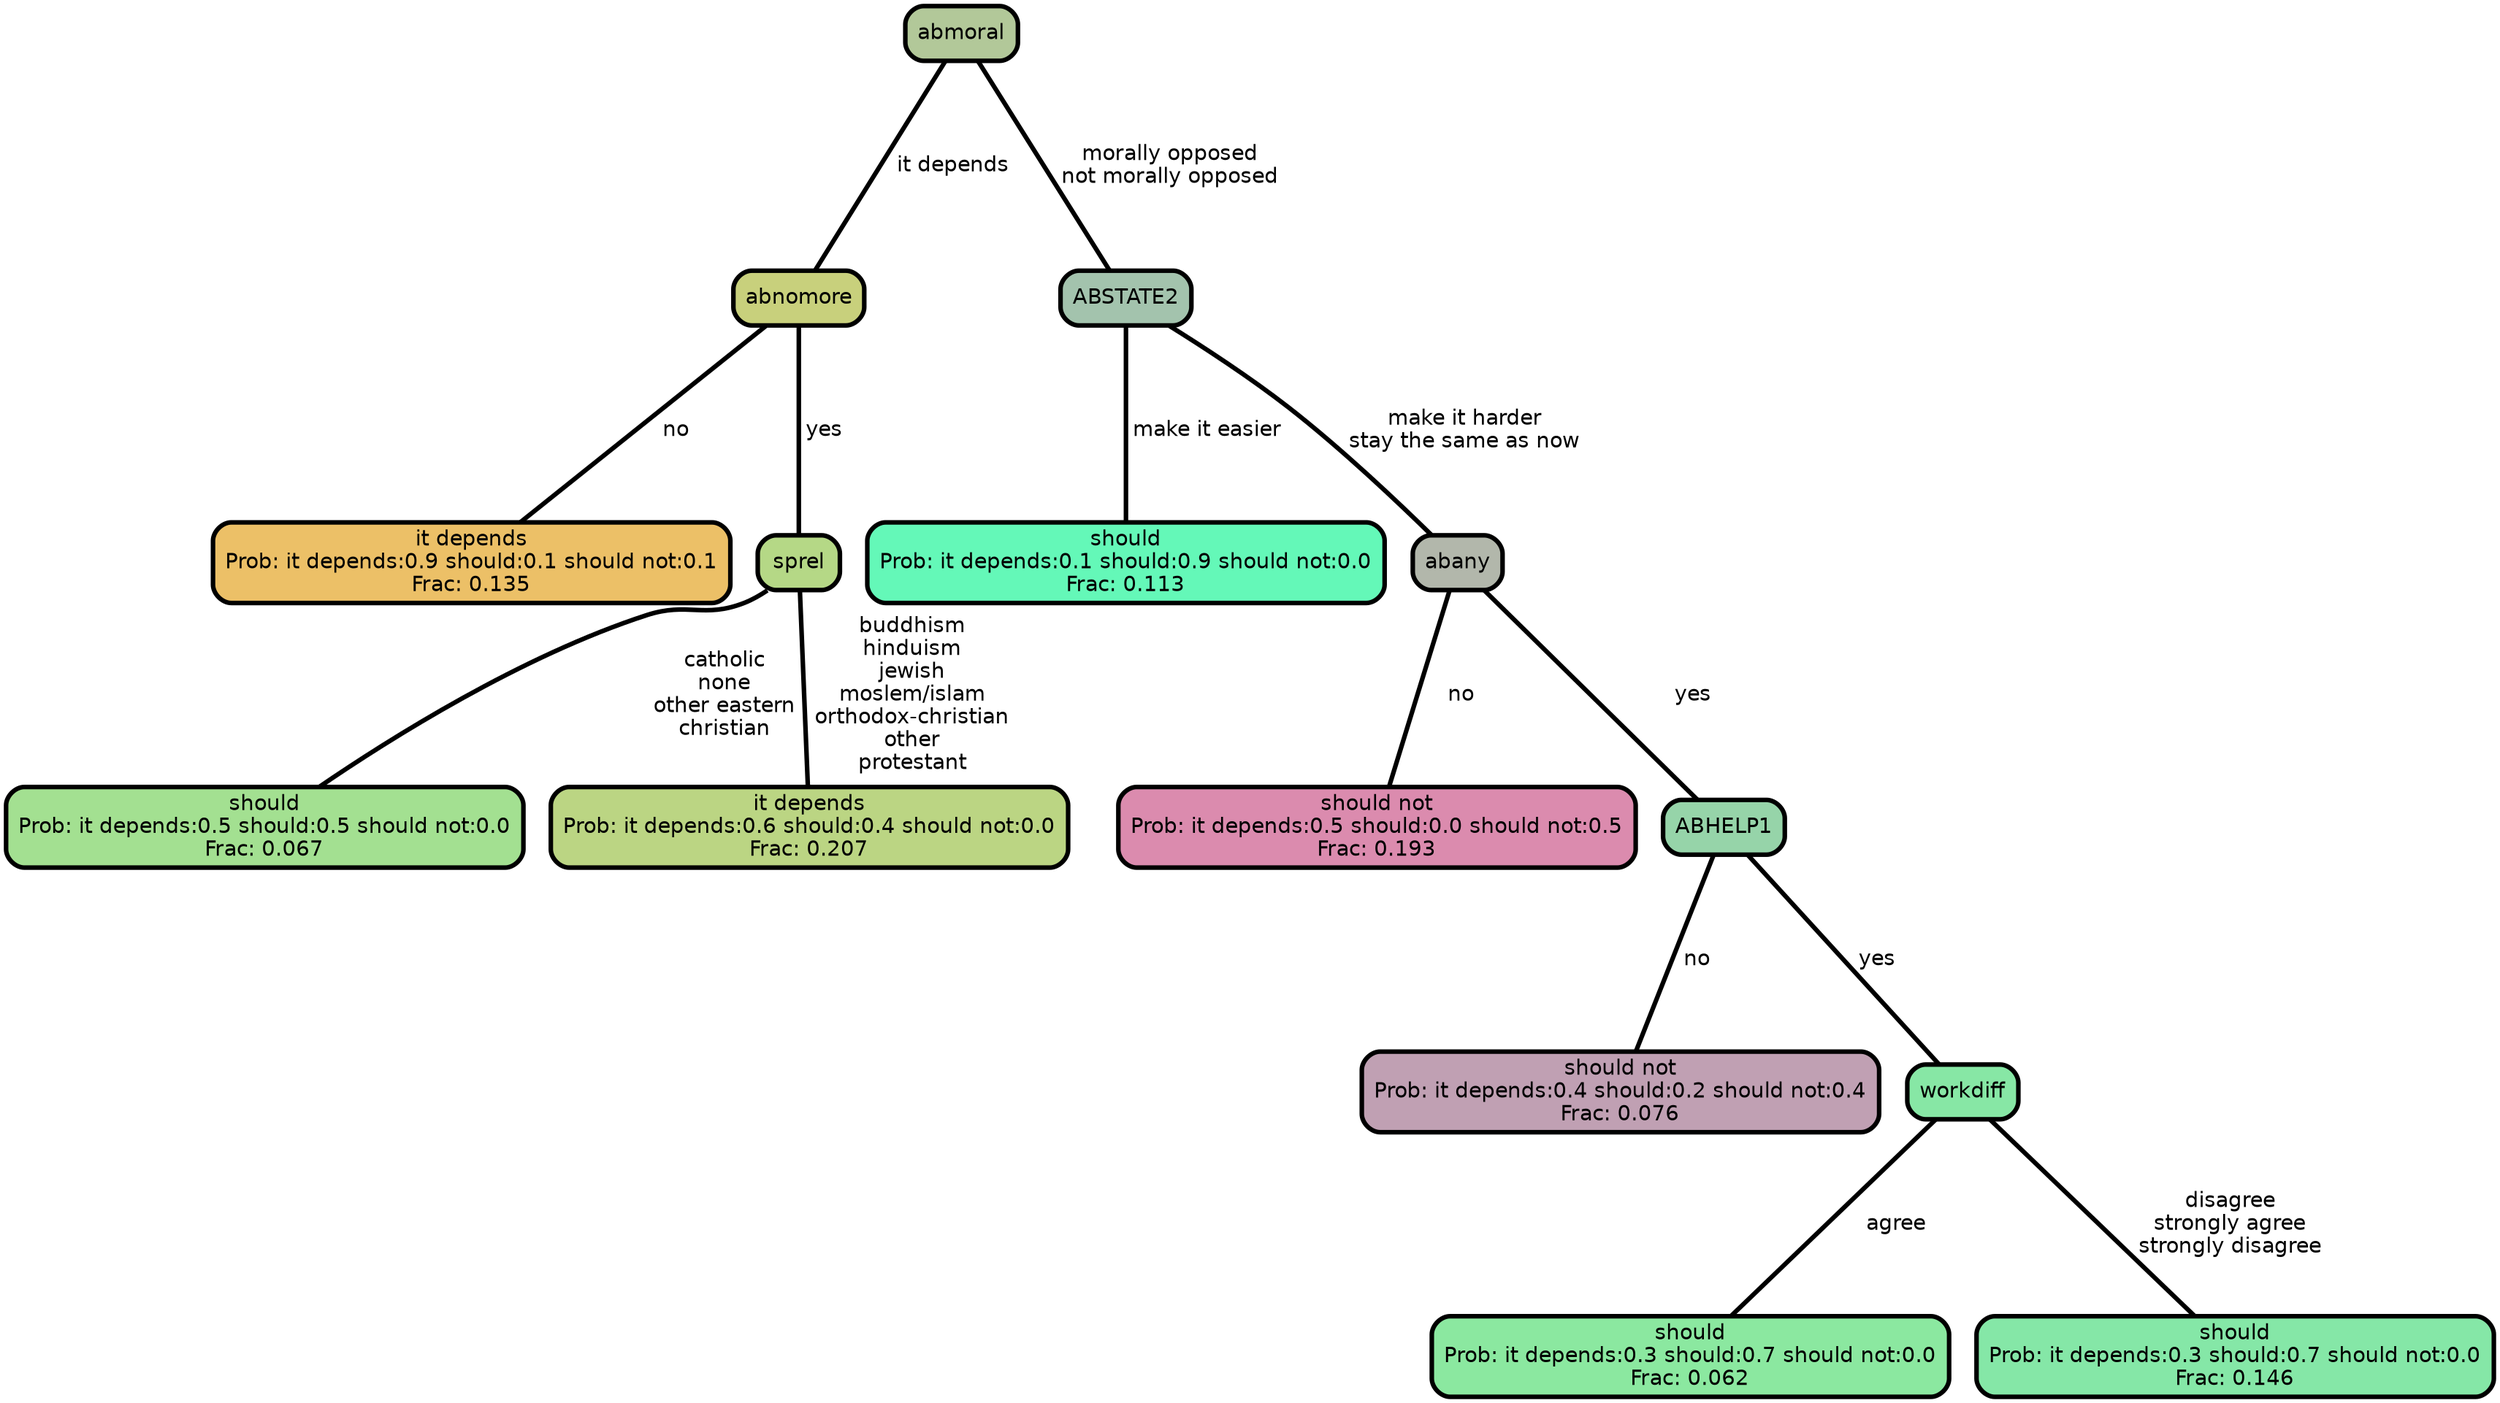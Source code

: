 graph Tree {
node [shape=box, style="filled, rounded",color="black",penwidth="3",fontcolor="black",                 fontname=helvetica] ;
graph [ranksep="0 equally", splines=straight,                 bgcolor=transparent, dpi=200] ;
edge [fontname=helvetica, color=black] ;
0 [label="it depends
Prob: it depends:0.9 should:0.1 should not:0.1
Frac: 0.135", fillcolor="#ecc067"] ;
1 [label="abnomore", fillcolor="#c8d07c"] ;
2 [label="should
Prob: it depends:0.5 should:0.5 should not:0.0
Frac: 0.067", fillcolor="#a3e091"] ;
3 [label="sprel", fillcolor="#b5d886"] ;
4 [label="it depends
Prob: it depends:0.6 should:0.4 should not:0.0
Frac: 0.207", fillcolor="#bbd583"] ;
5 [label="abmoral", fillcolor="#b2c899"] ;
6 [label="should
Prob: it depends:0.1 should:0.9 should not:0.0
Frac: 0.113", fillcolor="#64f8b8"] ;
7 [label="ABSTATE2", fillcolor="#a3c3ad"] ;
8 [label="should not
Prob: it depends:0.5 should:0.0 should not:0.5
Frac: 0.193", fillcolor="#db8bae"] ;
9 [label="abany", fillcolor="#b2b7ab"] ;
10 [label="should not
Prob: it depends:0.4 should:0.2 should not:0.4
Frac: 0.076", fillcolor="#c0a0b3"] ;
11 [label="ABHELP1", fillcolor="#96d4a9"] ;
12 [label="should
Prob: it depends:0.3 should:0.7 should not:0.0
Frac: 0.062", fillcolor="#8be8a0"] ;
13 [label="workdiff", fillcolor="#87e7a5"] ;
14 [label="should
Prob: it depends:0.3 should:0.7 should not:0.0
Frac: 0.146", fillcolor="#85e7a7"] ;
1 -- 0 [label=" no",penwidth=3] ;
1 -- 3 [label=" yes",penwidth=3] ;
3 -- 2 [label=" catholic\n none\n other eastern\n christian",penwidth=3] ;
3 -- 4 [label=" buddhism\n hinduism\n jewish\n moslem/islam\n orthodox-christian\n other\n protestant",penwidth=3] ;
5 -- 1 [label=" it depends",penwidth=3] ;
5 -- 7 [label=" morally opposed\n not morally opposed",penwidth=3] ;
7 -- 6 [label=" make it easier",penwidth=3] ;
7 -- 9 [label=" make it harder\n stay the same as now",penwidth=3] ;
9 -- 8 [label=" no",penwidth=3] ;
9 -- 11 [label=" yes",penwidth=3] ;
11 -- 10 [label=" no",penwidth=3] ;
11 -- 13 [label=" yes",penwidth=3] ;
13 -- 12 [label=" agree",penwidth=3] ;
13 -- 14 [label=" disagree\n strongly agree\n strongly disagree",penwidth=3] ;
{rank = same;}}